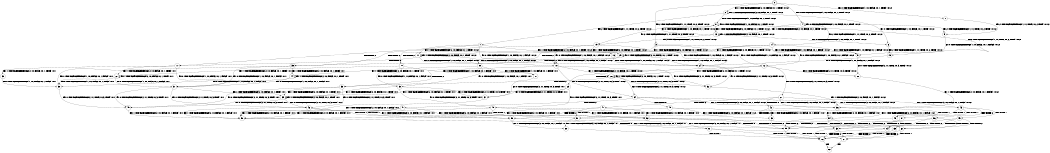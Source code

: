 digraph BCG {
size = "7, 10.5";
center = TRUE;
node [shape = circle];
0 [peripheries = 2];
0 -> 1 [label = "EX !0 !ATOMIC_EXCH_BRANCH (1, +0, FALSE, +0, 1, TRUE) !:0:1:2:"];
0 -> 2 [label = "EX !1 !ATOMIC_EXCH_BRANCH (2, +0, FALSE, +0, 1, TRUE) !:0:1:2:"];
0 -> 3 [label = "EX !2 !ATOMIC_EXCH_BRANCH (1, +1, TRUE, +0, 2, TRUE) !:0:1:2:"];
0 -> 4 [label = "EX !0 !ATOMIC_EXCH_BRANCH (1, +0, FALSE, +0, 1, TRUE) !:0:1:2:"];
1 -> 5 [label = "EX !2 !ATOMIC_EXCH_BRANCH (1, +1, TRUE, +0, 2, TRUE) !:0:1:2:"];
2 -> 6 [label = "EX !0 !ATOMIC_EXCH_BRANCH (1, +0, FALSE, +0, 1, TRUE) !:0:1:2:"];
2 -> 7 [label = "EX !2 !ATOMIC_EXCH_BRANCH (1, +1, TRUE, +0, 2, TRUE) !:0:1:2:"];
2 -> 8 [label = "EX !0 !ATOMIC_EXCH_BRANCH (1, +0, FALSE, +0, 1, TRUE) !:0:1:2:"];
2 -> 2 [label = "EX !1 !ATOMIC_EXCH_BRANCH (2, +0, FALSE, +0, 1, TRUE) !:0:1:2:"];
3 -> 9 [label = "EX !0 !ATOMIC_EXCH_BRANCH (1, +0, FALSE, +0, 1, FALSE) !:0:1:2:"];
3 -> 10 [label = "TERMINATE !2"];
3 -> 11 [label = "EX !1 !ATOMIC_EXCH_BRANCH (2, +0, FALSE, +0, 1, TRUE) !:0:1:2:"];
3 -> 12 [label = "EX !0 !ATOMIC_EXCH_BRANCH (1, +0, FALSE, +0, 1, FALSE) !:0:1:2:"];
4 -> 5 [label = "EX !2 !ATOMIC_EXCH_BRANCH (1, +1, TRUE, +0, 2, TRUE) !:0:1:2:"];
4 -> 13 [label = "EX !1 !ATOMIC_EXCH_BRANCH (2, +0, FALSE, +0, 1, TRUE) !:0:1:2:"];
4 -> 14 [label = "EX !2 !ATOMIC_EXCH_BRANCH (1, +1, TRUE, +0, 2, TRUE) !:0:1:2:"];
4 -> 4 [label = "EX !0 !ATOMIC_EXCH_BRANCH (1, +0, FALSE, +0, 1, TRUE) !:0:1:2:"];
5 -> 9 [label = "EX !0 !ATOMIC_EXCH_BRANCH (1, +0, FALSE, +0, 1, FALSE) !:0:1:2:"];
6 -> 15 [label = "EX !2 !ATOMIC_EXCH_BRANCH (1, +1, TRUE, +0, 2, TRUE) !:0:1:2:"];
7 -> 16 [label = "EX !1 !ATOMIC_EXCH_BRANCH (2, +0, FALSE, +0, 1, TRUE) !:0:1:2:"];
7 -> 17 [label = "TERMINATE !2"];
7 -> 18 [label = "EX !0 !ATOMIC_EXCH_BRANCH (1, +0, FALSE, +0, 1, FALSE) !:0:1:2:"];
7 -> 11 [label = "EX !1 !ATOMIC_EXCH_BRANCH (2, +0, FALSE, +0, 1, TRUE) !:0:1:2:"];
8 -> 15 [label = "EX !2 !ATOMIC_EXCH_BRANCH (1, +1, TRUE, +0, 2, TRUE) !:0:1:2:"];
8 -> 19 [label = "EX !2 !ATOMIC_EXCH_BRANCH (1, +1, TRUE, +0, 2, TRUE) !:0:1:2:"];
8 -> 13 [label = "EX !1 !ATOMIC_EXCH_BRANCH (2, +0, FALSE, +0, 1, TRUE) !:0:1:2:"];
8 -> 8 [label = "EX !0 !ATOMIC_EXCH_BRANCH (1, +0, FALSE, +0, 1, TRUE) !:0:1:2:"];
9 -> 20 [label = "EX !0 !ATOMIC_EXCH_BRANCH (2, +1, TRUE, +0, 3, TRUE) !:0:1:2:"];
10 -> 21 [label = "EX !0 !ATOMIC_EXCH_BRANCH (1, +0, FALSE, +0, 1, FALSE) !:0:1:"];
10 -> 22 [label = "EX !1 !ATOMIC_EXCH_BRANCH (2, +0, FALSE, +0, 1, TRUE) !:0:1:"];
10 -> 23 [label = "EX !0 !ATOMIC_EXCH_BRANCH (1, +0, FALSE, +0, 1, FALSE) !:0:1:"];
11 -> 24 [label = "EX !0 !ATOMIC_EXCH_BRANCH (1, +0, FALSE, +0, 1, FALSE) !:0:1:2:"];
11 -> 17 [label = "TERMINATE !2"];
11 -> 18 [label = "EX !0 !ATOMIC_EXCH_BRANCH (1, +0, FALSE, +0, 1, FALSE) !:0:1:2:"];
11 -> 11 [label = "EX !1 !ATOMIC_EXCH_BRANCH (2, +0, FALSE, +0, 1, TRUE) !:0:1:2:"];
12 -> 20 [label = "EX !0 !ATOMIC_EXCH_BRANCH (2, +1, TRUE, +0, 3, TRUE) !:0:1:2:"];
12 -> 25 [label = "TERMINATE !2"];
12 -> 26 [label = "EX !1 !ATOMIC_EXCH_BRANCH (2, +0, FALSE, +0, 1, TRUE) !:0:1:2:"];
12 -> 27 [label = "EX !0 !ATOMIC_EXCH_BRANCH (2, +1, TRUE, +0, 3, TRUE) !:0:1:2:"];
13 -> 6 [label = "EX !0 !ATOMIC_EXCH_BRANCH (1, +0, FALSE, +0, 1, TRUE) !:0:1:2:"];
13 -> 19 [label = "EX !2 !ATOMIC_EXCH_BRANCH (1, +1, TRUE, +0, 2, TRUE) !:0:1:2:"];
13 -> 13 [label = "EX !1 !ATOMIC_EXCH_BRANCH (2, +0, FALSE, +0, 1, TRUE) !:0:1:2:"];
13 -> 8 [label = "EX !0 !ATOMIC_EXCH_BRANCH (1, +0, FALSE, +0, 1, TRUE) !:0:1:2:"];
14 -> 9 [label = "EX !0 !ATOMIC_EXCH_BRANCH (1, +0, FALSE, +0, 1, FALSE) !:0:1:2:"];
14 -> 28 [label = "TERMINATE !2"];
14 -> 29 [label = "EX !1 !ATOMIC_EXCH_BRANCH (2, +0, FALSE, +0, 1, TRUE) !:0:1:2:"];
14 -> 12 [label = "EX !0 !ATOMIC_EXCH_BRANCH (1, +0, FALSE, +0, 1, FALSE) !:0:1:2:"];
15 -> 24 [label = "EX !0 !ATOMIC_EXCH_BRANCH (1, +0, FALSE, +0, 1, FALSE) !:0:1:2:"];
16 -> 24 [label = "EX !0 !ATOMIC_EXCH_BRANCH (1, +0, FALSE, +0, 1, FALSE) !:0:1:2:"];
17 -> 30 [label = "EX !1 !ATOMIC_EXCH_BRANCH (2, +0, FALSE, +0, 1, TRUE) !:0:1:"];
17 -> 31 [label = "EX !0 !ATOMIC_EXCH_BRANCH (1, +0, FALSE, +0, 1, FALSE) !:0:1:"];
17 -> 22 [label = "EX !1 !ATOMIC_EXCH_BRANCH (2, +0, FALSE, +0, 1, TRUE) !:0:1:"];
18 -> 32 [label = "EX !0 !ATOMIC_EXCH_BRANCH (2, +1, TRUE, +0, 3, TRUE) !:0:1:2:"];
18 -> 33 [label = "TERMINATE !2"];
18 -> 26 [label = "EX !1 !ATOMIC_EXCH_BRANCH (2, +0, FALSE, +0, 1, TRUE) !:0:1:2:"];
18 -> 34 [label = "EX !0 !ATOMIC_EXCH_BRANCH (2, +1, TRUE, +0, 3, TRUE) !:0:1:2:"];
19 -> 24 [label = "EX !0 !ATOMIC_EXCH_BRANCH (1, +0, FALSE, +0, 1, FALSE) !:0:1:2:"];
19 -> 35 [label = "TERMINATE !2"];
19 -> 29 [label = "EX !1 !ATOMIC_EXCH_BRANCH (2, +0, FALSE, +0, 1, TRUE) !:0:1:2:"];
19 -> 18 [label = "EX !0 !ATOMIC_EXCH_BRANCH (1, +0, FALSE, +0, 1, FALSE) !:0:1:2:"];
20 -> 36 [label = "EX !1 !ATOMIC_EXCH_BRANCH (2, +0, FALSE, +0, 1, FALSE) !:0:1:2:"];
21 -> 37 [label = "EX !0 !ATOMIC_EXCH_BRANCH (2, +1, TRUE, +0, 3, TRUE) !:0:1:"];
22 -> 38 [label = "EX !0 !ATOMIC_EXCH_BRANCH (1, +0, FALSE, +0, 1, FALSE) !:0:1:"];
22 -> 31 [label = "EX !0 !ATOMIC_EXCH_BRANCH (1, +0, FALSE, +0, 1, FALSE) !:0:1:"];
22 -> 22 [label = "EX !1 !ATOMIC_EXCH_BRANCH (2, +0, FALSE, +0, 1, TRUE) !:0:1:"];
23 -> 37 [label = "EX !0 !ATOMIC_EXCH_BRANCH (2, +1, TRUE, +0, 3, TRUE) !:0:1:"];
23 -> 39 [label = "EX !1 !ATOMIC_EXCH_BRANCH (2, +0, FALSE, +0, 1, TRUE) !:0:1:"];
23 -> 40 [label = "EX !0 !ATOMIC_EXCH_BRANCH (2, +1, TRUE, +0, 3, TRUE) !:0:1:"];
24 -> 32 [label = "EX !0 !ATOMIC_EXCH_BRANCH (2, +1, TRUE, +0, 3, TRUE) !:0:1:2:"];
25 -> 37 [label = "EX !0 !ATOMIC_EXCH_BRANCH (2, +1, TRUE, +0, 3, TRUE) !:0:1:"];
25 -> 39 [label = "EX !1 !ATOMIC_EXCH_BRANCH (2, +0, FALSE, +0, 1, TRUE) !:0:1:"];
25 -> 40 [label = "EX !0 !ATOMIC_EXCH_BRANCH (2, +1, TRUE, +0, 3, TRUE) !:0:1:"];
26 -> 32 [label = "EX !0 !ATOMIC_EXCH_BRANCH (2, +1, TRUE, +0, 3, TRUE) !:0:1:2:"];
26 -> 33 [label = "TERMINATE !2"];
26 -> 26 [label = "EX !1 !ATOMIC_EXCH_BRANCH (2, +0, FALSE, +0, 1, TRUE) !:0:1:2:"];
26 -> 34 [label = "EX !0 !ATOMIC_EXCH_BRANCH (2, +1, TRUE, +0, 3, TRUE) !:0:1:2:"];
27 -> 36 [label = "EX !1 !ATOMIC_EXCH_BRANCH (2, +0, FALSE, +0, 1, FALSE) !:0:1:2:"];
27 -> 41 [label = "TERMINATE !2"];
27 -> 42 [label = "TERMINATE !0"];
27 -> 43 [label = "EX !1 !ATOMIC_EXCH_BRANCH (2, +0, FALSE, +0, 1, FALSE) !:0:1:2:"];
28 -> 21 [label = "EX !0 !ATOMIC_EXCH_BRANCH (1, +0, FALSE, +0, 1, FALSE) !:0:1:"];
28 -> 44 [label = "EX !1 !ATOMIC_EXCH_BRANCH (2, +0, FALSE, +0, 1, TRUE) !:0:1:"];
28 -> 23 [label = "EX !0 !ATOMIC_EXCH_BRANCH (1, +0, FALSE, +0, 1, FALSE) !:0:1:"];
29 -> 24 [label = "EX !0 !ATOMIC_EXCH_BRANCH (1, +0, FALSE, +0, 1, FALSE) !:0:1:2:"];
29 -> 35 [label = "TERMINATE !2"];
29 -> 29 [label = "EX !1 !ATOMIC_EXCH_BRANCH (2, +0, FALSE, +0, 1, TRUE) !:0:1:2:"];
29 -> 18 [label = "EX !0 !ATOMIC_EXCH_BRANCH (1, +0, FALSE, +0, 1, FALSE) !:0:1:2:"];
30 -> 38 [label = "EX !0 !ATOMIC_EXCH_BRANCH (1, +0, FALSE, +0, 1, FALSE) !:0:1:"];
31 -> 45 [label = "EX !0 !ATOMIC_EXCH_BRANCH (2, +1, TRUE, +0, 3, TRUE) !:0:1:"];
31 -> 39 [label = "EX !1 !ATOMIC_EXCH_BRANCH (2, +0, FALSE, +0, 1, TRUE) !:0:1:"];
31 -> 46 [label = "EX !0 !ATOMIC_EXCH_BRANCH (2, +1, TRUE, +0, 3, TRUE) !:0:1:"];
32 -> 36 [label = "EX !1 !ATOMIC_EXCH_BRANCH (2, +0, FALSE, +0, 1, FALSE) !:0:1:2:"];
33 -> 45 [label = "EX !0 !ATOMIC_EXCH_BRANCH (2, +1, TRUE, +0, 3, TRUE) !:0:1:"];
33 -> 39 [label = "EX !1 !ATOMIC_EXCH_BRANCH (2, +0, FALSE, +0, 1, TRUE) !:0:1:"];
33 -> 46 [label = "EX !0 !ATOMIC_EXCH_BRANCH (2, +1, TRUE, +0, 3, TRUE) !:0:1:"];
34 -> 36 [label = "EX !1 !ATOMIC_EXCH_BRANCH (2, +0, FALSE, +0, 1, FALSE) !:0:1:2:"];
34 -> 47 [label = "TERMINATE !2"];
34 -> 48 [label = "TERMINATE !0"];
34 -> 43 [label = "EX !1 !ATOMIC_EXCH_BRANCH (2, +0, FALSE, +0, 1, FALSE) !:0:1:2:"];
35 -> 38 [label = "EX !0 !ATOMIC_EXCH_BRANCH (1, +0, FALSE, +0, 1, FALSE) !:0:1:"];
35 -> 44 [label = "EX !1 !ATOMIC_EXCH_BRANCH (2, +0, FALSE, +0, 1, TRUE) !:0:1:"];
35 -> 31 [label = "EX !0 !ATOMIC_EXCH_BRANCH (1, +0, FALSE, +0, 1, FALSE) !:0:1:"];
36 -> 49 [label = "TERMINATE !0"];
37 -> 50 [label = "EX !1 !ATOMIC_EXCH_BRANCH (2, +0, FALSE, +0, 1, FALSE) !:0:1:"];
38 -> 45 [label = "EX !0 !ATOMIC_EXCH_BRANCH (2, +1, TRUE, +0, 3, TRUE) !:0:1:"];
39 -> 45 [label = "EX !0 !ATOMIC_EXCH_BRANCH (2, +1, TRUE, +0, 3, TRUE) !:0:1:"];
39 -> 39 [label = "EX !1 !ATOMIC_EXCH_BRANCH (2, +0, FALSE, +0, 1, TRUE) !:0:1:"];
39 -> 46 [label = "EX !0 !ATOMIC_EXCH_BRANCH (2, +1, TRUE, +0, 3, TRUE) !:0:1:"];
40 -> 50 [label = "EX !1 !ATOMIC_EXCH_BRANCH (2, +0, FALSE, +0, 1, FALSE) !:0:1:"];
40 -> 51 [label = "TERMINATE !0"];
40 -> 52 [label = "EX !1 !ATOMIC_EXCH_BRANCH (2, +0, FALSE, +0, 1, FALSE) !:0:1:"];
41 -> 50 [label = "EX !1 !ATOMIC_EXCH_BRANCH (2, +0, FALSE, +0, 1, FALSE) !:0:1:"];
41 -> 51 [label = "TERMINATE !0"];
41 -> 52 [label = "EX !1 !ATOMIC_EXCH_BRANCH (2, +0, FALSE, +0, 1, FALSE) !:0:1:"];
42 -> 53 [label = "EX !1 !ATOMIC_EXCH_BRANCH (2, +0, FALSE, +0, 1, FALSE) !:1:2:"];
42 -> 51 [label = "TERMINATE !2"];
42 -> 54 [label = "EX !1 !ATOMIC_EXCH_BRANCH (2, +0, FALSE, +0, 1, FALSE) !:1:2:"];
43 -> 49 [label = "TERMINATE !0"];
43 -> 55 [label = "TERMINATE !1"];
43 -> 56 [label = "TERMINATE !2"];
43 -> 57 [label = "TERMINATE !0"];
44 -> 38 [label = "EX !0 !ATOMIC_EXCH_BRANCH (1, +0, FALSE, +0, 1, FALSE) !:0:1:"];
44 -> 44 [label = "EX !1 !ATOMIC_EXCH_BRANCH (2, +0, FALSE, +0, 1, TRUE) !:0:1:"];
44 -> 31 [label = "EX !0 !ATOMIC_EXCH_BRANCH (1, +0, FALSE, +0, 1, FALSE) !:0:1:"];
45 -> 50 [label = "EX !1 !ATOMIC_EXCH_BRANCH (2, +0, FALSE, +0, 1, FALSE) !:0:1:"];
46 -> 50 [label = "EX !1 !ATOMIC_EXCH_BRANCH (2, +0, FALSE, +0, 1, FALSE) !:0:1:"];
46 -> 58 [label = "TERMINATE !0"];
46 -> 52 [label = "EX !1 !ATOMIC_EXCH_BRANCH (2, +0, FALSE, +0, 1, FALSE) !:0:1:"];
47 -> 50 [label = "EX !1 !ATOMIC_EXCH_BRANCH (2, +0, FALSE, +0, 1, FALSE) !:0:1:"];
47 -> 58 [label = "TERMINATE !0"];
47 -> 52 [label = "EX !1 !ATOMIC_EXCH_BRANCH (2, +0, FALSE, +0, 1, FALSE) !:0:1:"];
48 -> 53 [label = "EX !1 !ATOMIC_EXCH_BRANCH (2, +0, FALSE, +0, 1, FALSE) !:1:2:"];
48 -> 58 [label = "TERMINATE !2"];
48 -> 54 [label = "EX !1 !ATOMIC_EXCH_BRANCH (2, +0, FALSE, +0, 1, FALSE) !:1:2:"];
49 -> 59 [label = "TERMINATE !2"];
50 -> 59 [label = "TERMINATE !0"];
51 -> 60 [label = "EX !1 !ATOMIC_EXCH_BRANCH (2, +0, FALSE, +0, 1, FALSE) !:1:"];
51 -> 61 [label = "EX !1 !ATOMIC_EXCH_BRANCH (2, +0, FALSE, +0, 1, FALSE) !:1:"];
52 -> 59 [label = "TERMINATE !0"];
52 -> 62 [label = "TERMINATE !1"];
52 -> 63 [label = "TERMINATE !0"];
53 -> 59 [label = "TERMINATE !2"];
54 -> 59 [label = "TERMINATE !2"];
54 -> 64 [label = "TERMINATE !1"];
54 -> 63 [label = "TERMINATE !2"];
55 -> 65 [label = "TERMINATE !0"];
55 -> 62 [label = "TERMINATE !2"];
55 -> 64 [label = "TERMINATE !0"];
56 -> 59 [label = "TERMINATE !0"];
56 -> 62 [label = "TERMINATE !1"];
56 -> 63 [label = "TERMINATE !0"];
57 -> 59 [label = "TERMINATE !2"];
57 -> 64 [label = "TERMINATE !1"];
57 -> 63 [label = "TERMINATE !2"];
58 -> 60 [label = "EX !1 !ATOMIC_EXCH_BRANCH (2, +0, FALSE, +0, 1, FALSE) !:1:"];
58 -> 61 [label = "EX !1 !ATOMIC_EXCH_BRANCH (2, +0, FALSE, +0, 1, FALSE) !:1:"];
59 -> 66 [label = "TERMINATE !1"];
60 -> 66 [label = "TERMINATE !1"];
61 -> 66 [label = "TERMINATE !1"];
61 -> 67 [label = "TERMINATE !1"];
62 -> 66 [label = "TERMINATE !0"];
62 -> 67 [label = "TERMINATE !0"];
63 -> 66 [label = "TERMINATE !1"];
63 -> 67 [label = "TERMINATE !1"];
64 -> 66 [label = "TERMINATE !2"];
64 -> 67 [label = "TERMINATE !2"];
65 -> 66 [label = "TERMINATE !2"];
66 -> 68 [label = "exit"];
67 -> 68 [label = "exit"];
}
